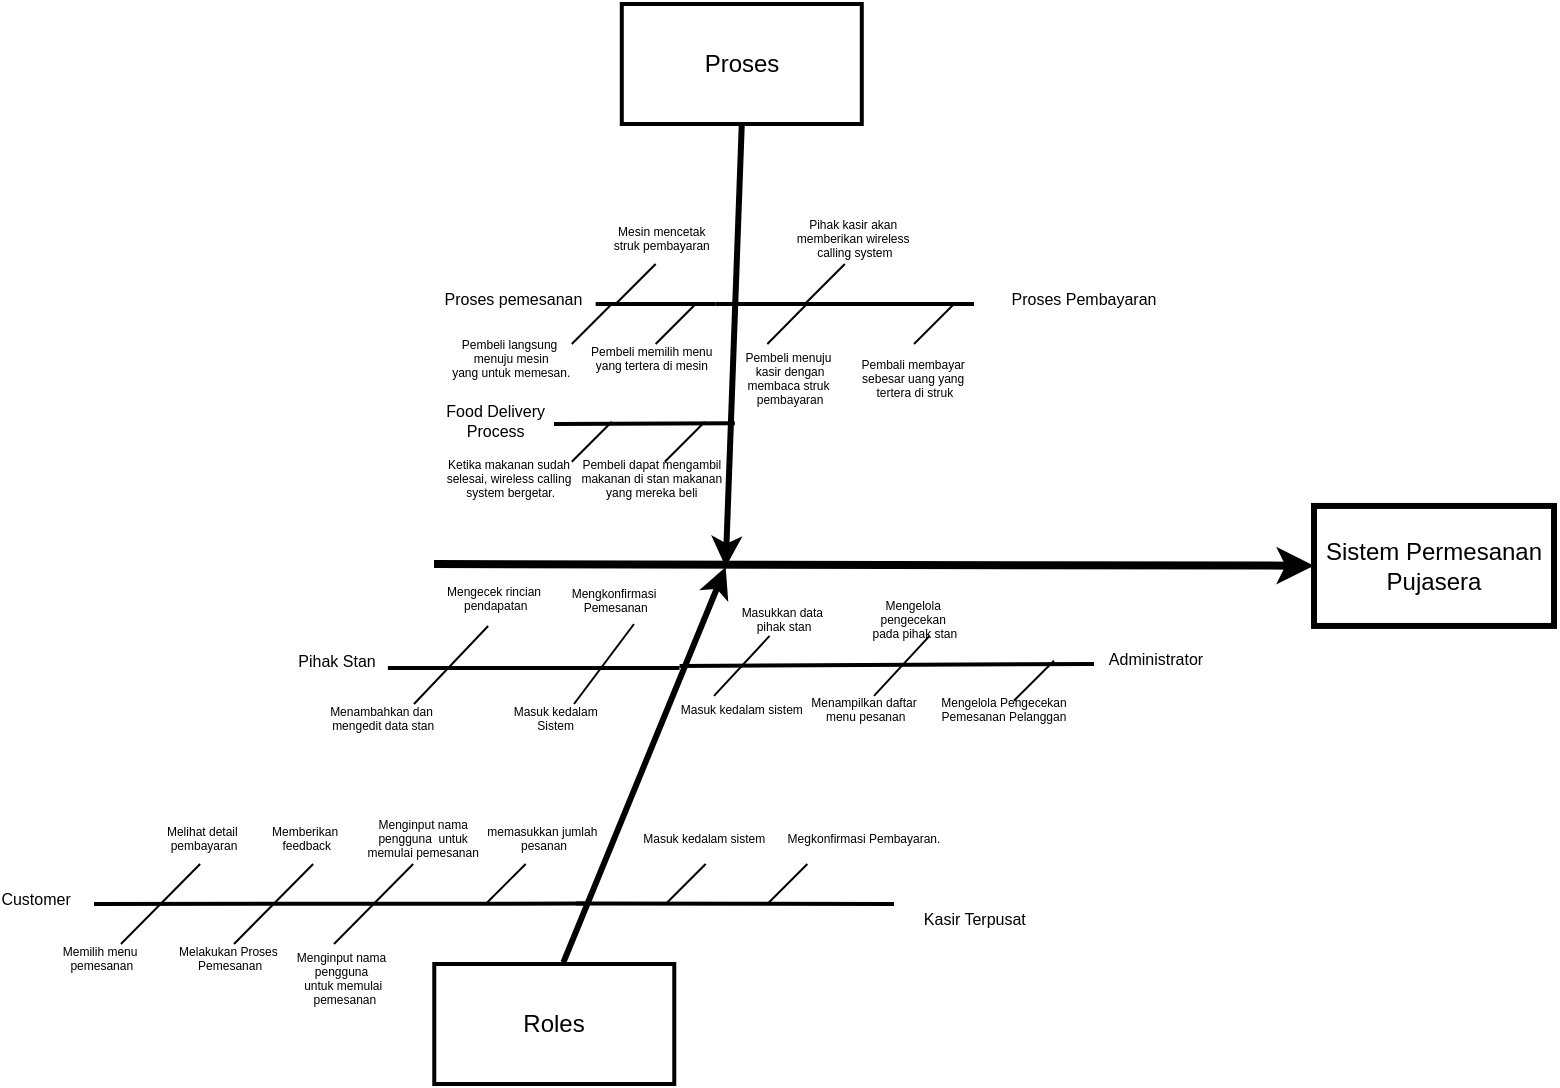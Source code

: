 <mxfile version="24.2.1" type="github">
  <diagram name="Page-1" id="4fc8d65c-f3f6-feb3-4d1c-02f59d9f9886">
    <mxGraphModel dx="664" dy="1910" grid="1" gridSize="10" guides="1" tooltips="1" connect="1" arrows="1" fold="1" page="1" pageScale="1" pageWidth="826" pageHeight="1169" background="none" math="0" shadow="0">
      <root>
        <mxCell id="0" />
        <mxCell id="1" parent="0" />
        <mxCell id="8" value="Sistem Permesanan&#xa;Pujasera" style="whiteSpace=wrap;strokeWidth=3" parent="1" vertex="1">
          <mxGeometry x="890" y="250.97" width="120" height="60" as="geometry" />
        </mxCell>
        <mxCell id="9" value="" style="edgeStyle=none;strokeWidth=4" parent="1" target="8" edge="1">
          <mxGeometry width="100" height="100" relative="1" as="geometry">
            <mxPoint x="450" y="280" as="sourcePoint" />
            <mxPoint x="240" y="230" as="targetPoint" />
          </mxGeometry>
        </mxCell>
        <mxCell id="204" value="Proses" style="whiteSpace=wrap;strokeWidth=2" parent="1" vertex="1">
          <mxGeometry x="543.893" y="-0.002" width="120" height="60" as="geometry" />
        </mxCell>
        <mxCell id="205" value="Roles" style="whiteSpace=wrap;strokeWidth=2" parent="1" vertex="1">
          <mxGeometry x="450.133" y="479.998" width="120" height="60" as="geometry" />
        </mxCell>
        <mxCell id="206" value="" style="edgeStyle=none;exitX=0.5;exitY=1;strokeWidth=3" parent="1" source="204" edge="1">
          <mxGeometry width="100" height="100" relative="1" as="geometry">
            <mxPoint x="535.833" y="191.528" as="sourcePoint" />
            <mxPoint x="595.833" y="281.528" as="targetPoint" />
          </mxGeometry>
        </mxCell>
        <mxCell id="207" value="" style="edgeStyle=none;exitX=0.538;exitY=-0.014;strokeWidth=3;exitDx=0;exitDy=0;exitPerimeter=0;" parent="1" edge="1" source="205">
          <mxGeometry width="100" height="100" relative="1" as="geometry">
            <mxPoint x="535.833" y="401.528" as="sourcePoint" />
            <mxPoint x="595.833" y="281.528" as="targetPoint" />
          </mxGeometry>
        </mxCell>
        <mxCell id="208" value="" style="edgeStyle=none;endArrow=none;strokeWidth=2" parent="1" edge="1">
          <mxGeometry width="100" height="100" relative="1" as="geometry">
            <mxPoint x="530.833" y="149.998" as="sourcePoint" />
            <mxPoint x="590.833" y="149.998" as="targetPoint" />
          </mxGeometry>
        </mxCell>
        <mxCell id="210" value="" style="edgeStyle=none;endArrow=none;strokeWidth=2" parent="1" edge="1">
          <mxGeometry width="100" height="100" relative="1" as="geometry">
            <mxPoint x="510" y="210" as="sourcePoint" />
            <mxPoint x="600.413" y="209.598" as="targetPoint" />
          </mxGeometry>
        </mxCell>
        <mxCell id="211" value="" style="edgeStyle=none;endArrow=none;strokeWidth=2" parent="1" edge="1">
          <mxGeometry width="100" height="100" relative="1" as="geometry">
            <mxPoint x="590.833" y="149.998" as="sourcePoint" />
            <mxPoint x="720" y="150" as="targetPoint" />
          </mxGeometry>
        </mxCell>
        <mxCell id="214" value="" style="edgeStyle=none;endArrow=none;strokeWidth=2" parent="1" edge="1">
          <mxGeometry width="100" height="100" relative="1" as="geometry">
            <mxPoint x="426.94" y="331.97" as="sourcePoint" />
            <mxPoint x="572.773" y="331.938" as="targetPoint" />
          </mxGeometry>
        </mxCell>
        <mxCell id="216" value="" style="edgeStyle=none;endArrow=none;strokeWidth=2" parent="1" edge="1">
          <mxGeometry width="100" height="100" relative="1" as="geometry">
            <mxPoint x="280" y="450" as="sourcePoint" />
            <mxPoint x="525.413" y="449.798" as="targetPoint" />
          </mxGeometry>
        </mxCell>
        <mxCell id="218" value="" style="edgeStyle=none;endArrow=none;strokeWidth=2" parent="1" edge="1">
          <mxGeometry width="100" height="100" relative="1" as="geometry">
            <mxPoint x="572.773" y="330.968" as="sourcePoint" />
            <mxPoint x="780" y="330" as="targetPoint" />
          </mxGeometry>
        </mxCell>
        <mxCell id="219" value="" style="edgeStyle=none;endArrow=none;strokeWidth=2" parent="1" edge="1">
          <mxGeometry width="100" height="100" relative="1" as="geometry">
            <mxPoint x="520.833" y="449.798" as="sourcePoint" />
            <mxPoint x="680" y="450" as="targetPoint" />
          </mxGeometry>
        </mxCell>
        <mxCell id="220" value="" style="edgeStyle=none;endArrow=none;" parent="1" edge="1">
          <mxGeometry width="100" height="100" relative="1" as="geometry">
            <mxPoint x="560.833" y="169.998" as="sourcePoint" />
            <mxPoint x="580.833" y="149.998" as="targetPoint" />
          </mxGeometry>
        </mxCell>
        <mxCell id="221" value="" style="edgeStyle=none;endArrow=none;" parent="1" edge="1">
          <mxGeometry width="100" height="100" relative="1" as="geometry">
            <mxPoint x="518.893" y="169.998" as="sourcePoint" />
            <mxPoint x="538.893" y="149.998" as="targetPoint" />
          </mxGeometry>
        </mxCell>
        <mxCell id="222" value="" style="edgeStyle=none;endArrow=none;" parent="1" edge="1">
          <mxGeometry width="100" height="100" relative="1" as="geometry">
            <mxPoint x="518.893" y="228.888" as="sourcePoint" />
            <mxPoint x="538.893" y="208.888" as="targetPoint" />
          </mxGeometry>
        </mxCell>
        <mxCell id="223" value="" style="edgeStyle=none;endArrow=none;" parent="1" edge="1">
          <mxGeometry width="100" height="100" relative="1" as="geometry">
            <mxPoint x="540.833" y="149.998" as="sourcePoint" />
            <mxPoint x="560.833" y="129.998" as="targetPoint" />
          </mxGeometry>
        </mxCell>
        <mxCell id="224" value="" style="edgeStyle=none;endArrow=none;" parent="1" edge="1">
          <mxGeometry width="100" height="100" relative="1" as="geometry">
            <mxPoint x="690.001" y="169.997" as="sourcePoint" />
            <mxPoint x="710.001" y="149.997" as="targetPoint" />
          </mxGeometry>
        </mxCell>
        <mxCell id="225" value="" style="edgeStyle=none;endArrow=none;" parent="1" edge="1">
          <mxGeometry width="100" height="100" relative="1" as="geometry">
            <mxPoint x="616.671" y="169.997" as="sourcePoint" />
            <mxPoint x="636.32" y="150.1" as="targetPoint" />
          </mxGeometry>
        </mxCell>
        <mxCell id="226" value="" style="edgeStyle=none;endArrow=none;" parent="1" edge="1">
          <mxGeometry width="100" height="100" relative="1" as="geometry">
            <mxPoint x="635.421" y="149.997" as="sourcePoint" />
            <mxPoint x="655.421" y="129.997" as="targetPoint" />
          </mxGeometry>
        </mxCell>
        <mxCell id="228" value="" style="edgeStyle=none;endArrow=none;" parent="1" edge="1">
          <mxGeometry width="100" height="100" relative="1" as="geometry">
            <mxPoint x="616.663" y="449.998" as="sourcePoint" />
            <mxPoint x="636.663" y="429.998" as="targetPoint" />
          </mxGeometry>
        </mxCell>
        <mxCell id="229" value="" style="edgeStyle=none;endArrow=none;" parent="1" edge="1">
          <mxGeometry width="100" height="100" relative="1" as="geometry">
            <mxPoint x="565.833" y="449.998" as="sourcePoint" />
            <mxPoint x="585.833" y="429.998" as="targetPoint" />
          </mxGeometry>
        </mxCell>
        <mxCell id="237" value="Proses pemesanan " style="text;spacingTop=-5;fontSize=8;align=center;verticalAlign=middle;points=[]" parent="1" vertex="1">
          <mxGeometry x="475.833" y="139.998" width="30" height="20.0" as="geometry" />
        </mxCell>
        <mxCell id="243" value="Pembeli langsung&#xa; menuju mesin&#xa; yang untuk memesan." style="text;spacingTop=-5;fontSize=6;align=center;verticalAlign=middle;points=[]" parent="1" vertex="1">
          <mxGeometry x="450.13" y="170" width="75.28" height="20" as="geometry" />
        </mxCell>
        <mxCell id="244" value="Pembeli memilih menu&#xa;yang tertera di mesin" style="text;spacingTop=-5;fontSize=6;align=center;verticalAlign=middle;points=[]" parent="1" vertex="1">
          <mxGeometry x="543.893" y="169.998" width="30" height="20.0" as="geometry" />
        </mxCell>
        <mxCell id="245" value="Ketika makanan sudah &#xa;selesai, wireless calling &#xa;system bergetar." style="text;spacingTop=-5;fontSize=6;align=center;verticalAlign=middle;points=[]" parent="1" vertex="1">
          <mxGeometry x="462.78" y="230" width="51.11" height="20" as="geometry" />
        </mxCell>
        <mxCell id="246" value="Pembeli dapat mengambil&#xa;makanan di stan makanan&#xa;yang mereka beli" style="text;spacingTop=-5;fontSize=6;align=center;verticalAlign=middle;points=[]" parent="1" vertex="1">
          <mxGeometry x="543.889" y="229.996" width="30" height="20.0" as="geometry" />
        </mxCell>
        <mxCell id="251" value="Pembeli menuju&#xa; kasir dengan&#xa;membaca struk&#xa; pembayaran" style="text;spacingTop=-5;fontSize=6;align=center;verticalAlign=middle;points=[]" parent="1" vertex="1">
          <mxGeometry x="612.221" y="179.997" width="30" height="20.0" as="geometry" />
        </mxCell>
        <mxCell id="252" value="Mesin mencetak&#xa;struk pembayaran" style="text;spacingTop=-5;fontSize=6;align=center;verticalAlign=middle;points=[]" parent="1" vertex="1">
          <mxGeometry x="548.891" y="109.997" width="30" height="20.0" as="geometry" />
        </mxCell>
        <mxCell id="254" value="Pembali membayar &#xa;sebesar uang yang &#xa;tertera di struk" style="text;spacingTop=-5;fontSize=6;align=center;verticalAlign=middle;points=[]" parent="1" vertex="1">
          <mxGeometry x="675.412" y="179.997" width="30" height="20.0" as="geometry" />
        </mxCell>
        <mxCell id="257" value="Megkonfirmasi Pembayaran." style="text;spacingTop=-5;fontSize=6;align=center;verticalAlign=middle;points=[]" parent="1" vertex="1">
          <mxGeometry x="649.997" y="410.004" width="30" height="20.0" as="geometry" />
        </mxCell>
        <mxCell id="258" value="Masuk kedalam sistem" style="text;spacingTop=-5;fontSize=6;align=center;verticalAlign=middle;points=[]" parent="1" vertex="1">
          <mxGeometry x="570.137" y="410.004" width="30" height="20.0" as="geometry" />
        </mxCell>
        <mxCell id="259" value="Proses Pembayaran" style="text;spacingTop=-5;fontSize=8;align=center;verticalAlign=middle;points=[]" parent="1" vertex="1">
          <mxGeometry x="759.997" y="140.0" width="30" height="20.0" as="geometry" />
        </mxCell>
        <mxCell id="261" value="Food Delivery&#xa;Process" style="text;spacingTop=-5;fontSize=8;align=center;verticalAlign=middle;points=[]" parent="1" vertex="1">
          <mxGeometry x="465.837" y="200.968" width="30" height="20.0" as="geometry" />
        </mxCell>
        <mxCell id="262" value="Administrator" style="text;spacingTop=-5;fontSize=8;align=center;verticalAlign=middle;points=[]" parent="1" vertex="1">
          <mxGeometry x="795.997" y="320" width="30" height="20.0" as="geometry" />
        </mxCell>
        <mxCell id="263" value="Customer" style="text;spacingTop=-5;fontSize=8;align=center;verticalAlign=middle;points=[]" parent="1" vertex="1">
          <mxGeometry x="236.047" y="440.0" width="30" height="20.0" as="geometry" />
        </mxCell>
        <mxCell id="264" value="Kasir Terpusat" style="text;spacingTop=-5;fontSize=8;align=center;verticalAlign=middle;points=[]" parent="1" vertex="1">
          <mxGeometry x="705.417" y="450" width="30" height="20.0" as="geometry" />
        </mxCell>
        <mxCell id="gh2Hhw6dgfaFf8n6rs0p-270" value="Pihak kasir akan &#xa;memberikan wireless &#xa;calling system" style="text;spacingTop=-5;fontSize=6;align=center;verticalAlign=middle;points=[]" vertex="1" parent="1">
          <mxGeometry x="645.421" y="109.997" width="30" height="20.0" as="geometry" />
        </mxCell>
        <mxCell id="gh2Hhw6dgfaFf8n6rs0p-272" value="" style="edgeStyle=none;endArrow=none;" edge="1" parent="1">
          <mxGeometry width="100" height="100" relative="1" as="geometry">
            <mxPoint x="565.413" y="228.888" as="sourcePoint" />
            <mxPoint x="585.413" y="208.888" as="targetPoint" />
          </mxGeometry>
        </mxCell>
        <mxCell id="gh2Hhw6dgfaFf8n6rs0p-273" value="Pihak Stan" style="text;spacingTop=-5;fontSize=8;align=center;verticalAlign=middle;points=[]" vertex="1" parent="1">
          <mxGeometry x="386.527" y="320.97" width="30" height="20.0" as="geometry" />
        </mxCell>
        <mxCell id="gh2Hhw6dgfaFf8n6rs0p-274" value="" style="edgeStyle=none;endArrow=none;" edge="1" parent="1">
          <mxGeometry width="100" height="100" relative="1" as="geometry">
            <mxPoint x="440" y="350" as="sourcePoint" />
            <mxPoint x="477.073" y="310.968" as="targetPoint" />
          </mxGeometry>
        </mxCell>
        <mxCell id="gh2Hhw6dgfaFf8n6rs0p-275" value="" style="edgeStyle=none;endArrow=none;" edge="1" parent="1">
          <mxGeometry width="100" height="100" relative="1" as="geometry">
            <mxPoint x="400" y="470" as="sourcePoint" />
            <mxPoint x="439.583" y="430.008" as="targetPoint" />
          </mxGeometry>
        </mxCell>
        <mxCell id="gh2Hhw6dgfaFf8n6rs0p-276" value="" style="edgeStyle=none;endArrow=none;" edge="1" parent="1">
          <mxGeometry width="100" height="100" relative="1" as="geometry">
            <mxPoint x="350" y="470" as="sourcePoint" />
            <mxPoint x="389.583" y="430.008" as="targetPoint" />
          </mxGeometry>
        </mxCell>
        <mxCell id="gh2Hhw6dgfaFf8n6rs0p-277" value="" style="edgeStyle=none;endArrow=none;" edge="1" parent="1">
          <mxGeometry width="100" height="100" relative="1" as="geometry">
            <mxPoint x="293.47" y="470" as="sourcePoint" />
            <mxPoint x="333.053" y="430.008" as="targetPoint" />
          </mxGeometry>
        </mxCell>
        <mxCell id="gh2Hhw6dgfaFf8n6rs0p-278" value="Menginput nama&#xa; pengguna  untuk &#xa;memulai pemesanan" style="text;spacingTop=-5;fontSize=6;align=center;verticalAlign=middle;points=[]" vertex="1" parent="1">
          <mxGeometry x="429.587" y="410.004" width="30" height="20.0" as="geometry" />
        </mxCell>
        <mxCell id="gh2Hhw6dgfaFf8n6rs0p-279" value="Menginput nama &#xa;pengguna &#xa;untuk memulai&#xa; pemesanan" style="text;spacingTop=-5;fontSize=6;align=center;verticalAlign=middle;points=[]" vertex="1" parent="1">
          <mxGeometry x="389.587" y="479.994" width="30" height="20.0" as="geometry" />
        </mxCell>
        <mxCell id="gh2Hhw6dgfaFf8n6rs0p-280" value="Melakukan Proses &#xa;Pemesanan" style="text;spacingTop=-5;fontSize=6;align=center;verticalAlign=middle;points=[]" vertex="1" parent="1">
          <mxGeometry x="333.057" y="470.004" width="30" height="20.0" as="geometry" />
        </mxCell>
        <mxCell id="gh2Hhw6dgfaFf8n6rs0p-281" value="Memilih menu&#xa; pemesanan" style="text;spacingTop=-5;fontSize=6;align=center;verticalAlign=middle;points=[]" vertex="1" parent="1">
          <mxGeometry x="268.057" y="470.004" width="30" height="20.0" as="geometry" />
        </mxCell>
        <mxCell id="gh2Hhw6dgfaFf8n6rs0p-282" value="memasukkan jumlah &#xa;pesanan" style="text;spacingTop=-5;fontSize=6;align=center;verticalAlign=middle;points=[]" vertex="1" parent="1">
          <mxGeometry x="489.997" y="410.004" width="30" height="20.0" as="geometry" />
        </mxCell>
        <mxCell id="gh2Hhw6dgfaFf8n6rs0p-283" value="Melihat detail &#xa;pembayaran" style="text;spacingTop=-5;fontSize=6;align=center;verticalAlign=middle;points=[]" vertex="1" parent="1">
          <mxGeometry x="319.997" y="410.004" width="30" height="20.0" as="geometry" />
        </mxCell>
        <mxCell id="gh2Hhw6dgfaFf8n6rs0p-284" value="" style="edgeStyle=none;endArrow=none;" edge="1" parent="1">
          <mxGeometry width="100" height="100" relative="1" as="geometry">
            <mxPoint x="475.833" y="449.998" as="sourcePoint" />
            <mxPoint x="495.833" y="429.998" as="targetPoint" />
          </mxGeometry>
        </mxCell>
        <mxCell id="gh2Hhw6dgfaFf8n6rs0p-285" value="Memberikan &#xa;feedback" style="text;spacingTop=-5;fontSize=6;align=center;verticalAlign=middle;points=[]" vertex="1" parent="1">
          <mxGeometry x="371.387" y="410.004" width="30" height="20.0" as="geometry" />
        </mxCell>
        <mxCell id="gh2Hhw6dgfaFf8n6rs0p-286" value="" style="edgeStyle=none;endArrow=none;" edge="1" parent="1">
          <mxGeometry width="100" height="100" relative="1" as="geometry">
            <mxPoint x="590.003" y="345.968" as="sourcePoint" />
            <mxPoint x="617.78" y="315.97" as="targetPoint" />
          </mxGeometry>
        </mxCell>
        <mxCell id="gh2Hhw6dgfaFf8n6rs0p-287" value="Masuk kedalam sistem" style="text;spacingTop=-5;fontSize=6;align=center;verticalAlign=middle;points=[]" vertex="1" parent="1">
          <mxGeometry x="588.897" y="345.414" width="30" height="20.0" as="geometry" />
        </mxCell>
        <mxCell id="gh2Hhw6dgfaFf8n6rs0p-288" value="Masukkan data &#xa;pihak stan" style="text;spacingTop=-5;fontSize=6;align=center;verticalAlign=middle;points=[]" vertex="1" parent="1">
          <mxGeometry x="609.997" y="300.414" width="30" height="20.0" as="geometry" />
        </mxCell>
        <mxCell id="gh2Hhw6dgfaFf8n6rs0p-289" value="" style="edgeStyle=none;endArrow=none;" edge="1" parent="1">
          <mxGeometry width="100" height="100" relative="1" as="geometry">
            <mxPoint x="670.003" y="345.968" as="sourcePoint" />
            <mxPoint x="697.78" y="315.97" as="targetPoint" />
          </mxGeometry>
        </mxCell>
        <mxCell id="gh2Hhw6dgfaFf8n6rs0p-290" value="Menampilkan daftar&#xa; menu pesanan" style="text;spacingTop=-5;fontSize=6;align=center;verticalAlign=middle;points=[]" vertex="1" parent="1">
          <mxGeometry x="649.997" y="345.414" width="30" height="20.0" as="geometry" />
        </mxCell>
        <mxCell id="gh2Hhw6dgfaFf8n6rs0p-291" value="Mengelola &#xa;pengecekan &#xa;pada pihak stan" style="text;spacingTop=-5;fontSize=6;align=center;verticalAlign=middle;points=[]" vertex="1" parent="1">
          <mxGeometry x="675.417" y="300.414" width="30" height="20.0" as="geometry" />
        </mxCell>
        <mxCell id="gh2Hhw6dgfaFf8n6rs0p-293" value="" style="edgeStyle=none;endArrow=none;" edge="1" parent="1">
          <mxGeometry width="100" height="100" relative="1" as="geometry">
            <mxPoint x="739.993" y="348.338" as="sourcePoint" />
            <mxPoint x="759.993" y="328.338" as="targetPoint" />
          </mxGeometry>
        </mxCell>
        <mxCell id="gh2Hhw6dgfaFf8n6rs0p-294" value="Mengelola Pengecekan&#xa;Pemesanan Pelanggan" style="text;spacingTop=-5;fontSize=6;align=center;verticalAlign=middle;points=[]" vertex="1" parent="1">
          <mxGeometry x="719.997" y="345.414" width="30" height="20.0" as="geometry" />
        </mxCell>
        <mxCell id="gh2Hhw6dgfaFf8n6rs0p-295" value="" style="edgeStyle=none;endArrow=none;" edge="1" parent="1">
          <mxGeometry width="100" height="100" relative="1" as="geometry">
            <mxPoint x="520" y="350" as="sourcePoint" />
            <mxPoint x="550" y="310" as="targetPoint" />
          </mxGeometry>
        </mxCell>
        <mxCell id="gh2Hhw6dgfaFf8n6rs0p-296" value="Masuk kedalam&#xa;Sistem" style="text;spacingTop=-5;fontSize=6;align=center;verticalAlign=middle;points=[]" vertex="1" parent="1">
          <mxGeometry x="495.837" y="350.004" width="30" height="20.0" as="geometry" />
        </mxCell>
        <mxCell id="gh2Hhw6dgfaFf8n6rs0p-297" value="Mengkonfirmasi &#xa;Pemesanan" style="text;spacingTop=-5;fontSize=6;align=center;verticalAlign=middle;points=[]" vertex="1" parent="1">
          <mxGeometry x="525.837" y="290.974" width="30" height="20.0" as="geometry" />
        </mxCell>
        <mxCell id="gh2Hhw6dgfaFf8n6rs0p-298" value="Menambahkan dan &#xa;mengedit data stan" style="text;spacingTop=-5;fontSize=6;align=center;verticalAlign=middle;points=[]" vertex="1" parent="1">
          <mxGeometry x="409.587" y="350.004" width="30" height="20.0" as="geometry" />
        </mxCell>
        <mxCell id="gh2Hhw6dgfaFf8n6rs0p-299" value="Mengecek rincian &#xa;pendapatan" style="text;spacingTop=-5;fontSize=6;align=center;verticalAlign=middle;points=[]" vertex="1" parent="1">
          <mxGeometry x="465.837" y="290.004" width="30" height="20.0" as="geometry" />
        </mxCell>
      </root>
    </mxGraphModel>
  </diagram>
</mxfile>
